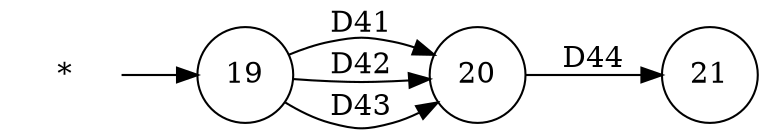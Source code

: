 digraph grafo_inicial {
	rankdir = LR;
	"*" [shape=plaintext]
	node [shape = circle];
	"*" -> 19;
	19 -> 20 [label = "D41"];
	19 -> 20 [label = "D42"];
	19 -> 20 [label = "D43"];
	20 -> 21 [label = "D44"];
}
